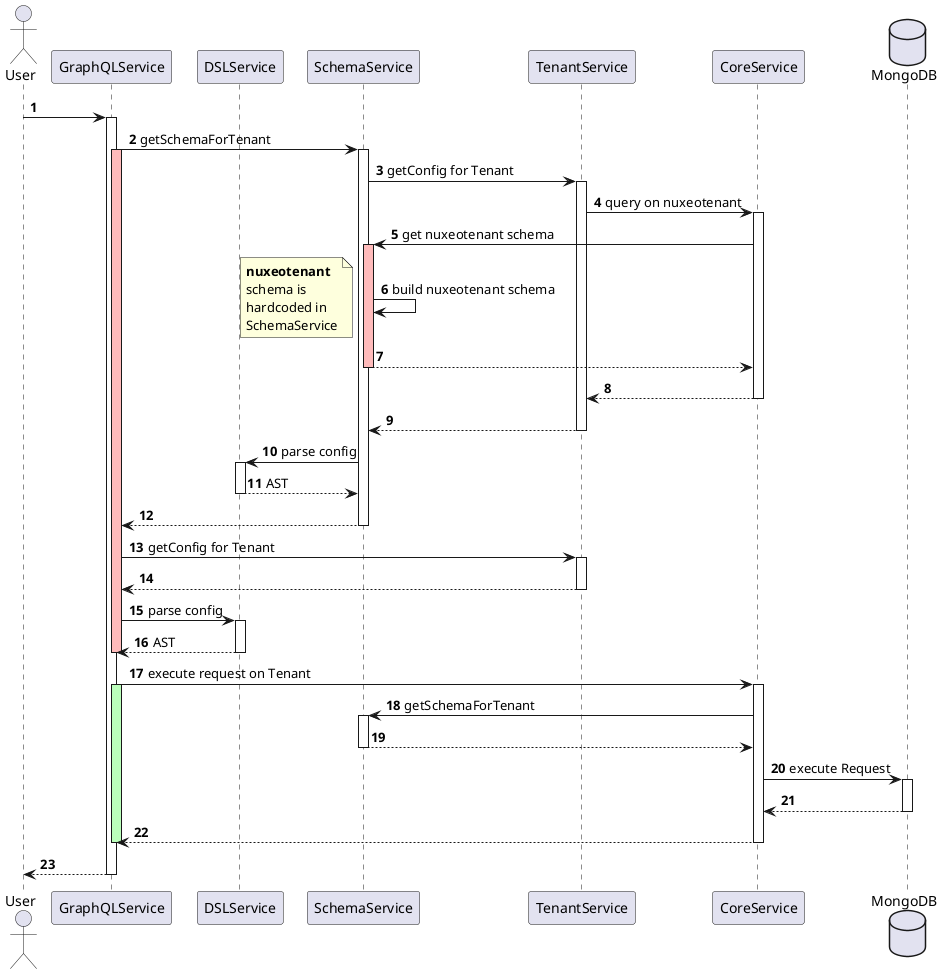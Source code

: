 @startuml
autonumber
actor User
User -> GraphQLService
activate GraphQLService
participant DSLService
GraphQLService -> SchemaService: getSchemaForTenant
activate GraphQLService #FFBBBB
activate SchemaService 


SchemaService -> TenantService: getConfig for Tenant
activate TenantService
TenantService -> CoreService: query on nuxeotenant
activate CoreService
CoreService -> SchemaService: get nuxeotenant schema
activate SchemaService #FFBBBB
SchemaService -> SchemaService: build nuxeotenant schema
note left
  **nuxeotenant**
  schema is
  hardcoded in 
  SchemaService
end note
SchemaService --> CoreService
deactivate SchemaService
CoreService --> TenantService
deactivate CoreService
TenantService -->SchemaService
deactivate TenantService
SchemaService -> DSLService: parse config
activate DSLService
DSLService --> SchemaService: AST
deactivate DSLService
SchemaService --> GraphQLService
deactivate SchemaService
GraphQLService -> TenantService: getConfig for Tenant
activate TenantService
TenantService --> GraphQLService
deactivate TenantService
GraphQLService -> DSLService: parse config
activate DSLService
DSLService --> GraphQLService: AST
deactivate DSLService
deactivate GraphQLService
GraphQLService -> CoreService: execute request on Tenant
activate GraphQLService #BBFFBB
activate CoreService
CoreService -> SchemaService: getSchemaForTenant
activate SchemaService
SchemaService --> CoreService
deactivate SchemaService
database MongoDB

CoreService -> MongoDB: execute Request
activate MongoDB
MongoDB --> CoreService
deactivate MongoDB
CoreService --> GraphQLService
deactivate CoreService
deactivate GraphQLService
GraphQLService --> User
deactivate GraphQLService
@enduml
